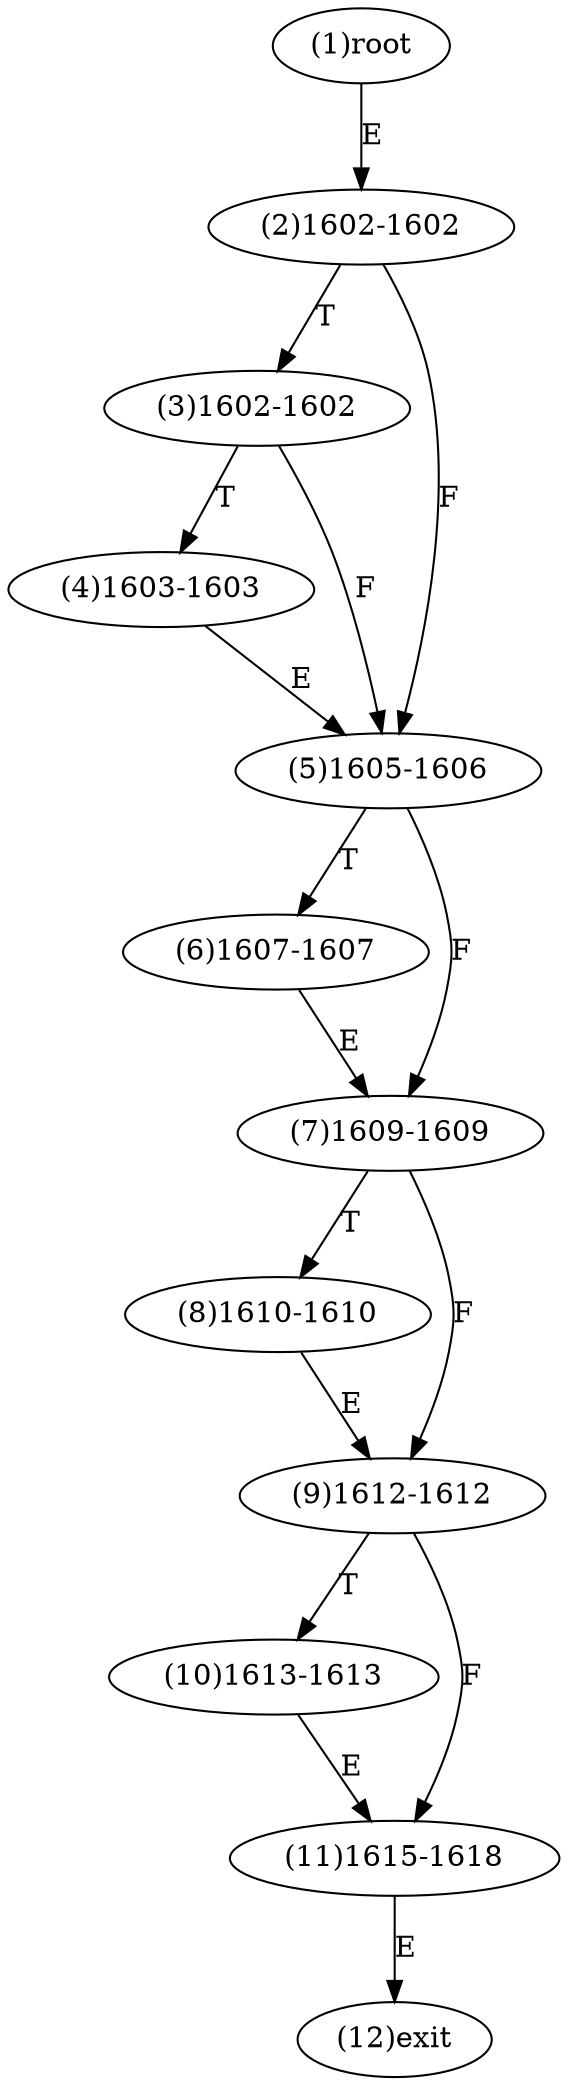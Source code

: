 digraph "" { 
1[ label="(1)root"];
2[ label="(2)1602-1602"];
3[ label="(3)1602-1602"];
4[ label="(4)1603-1603"];
5[ label="(5)1605-1606"];
6[ label="(6)1607-1607"];
7[ label="(7)1609-1609"];
8[ label="(8)1610-1610"];
9[ label="(9)1612-1612"];
10[ label="(10)1613-1613"];
11[ label="(11)1615-1618"];
12[ label="(12)exit"];
1->2[ label="E"];
2->5[ label="F"];
2->3[ label="T"];
3->5[ label="F"];
3->4[ label="T"];
4->5[ label="E"];
5->7[ label="F"];
5->6[ label="T"];
6->7[ label="E"];
7->9[ label="F"];
7->8[ label="T"];
8->9[ label="E"];
9->11[ label="F"];
9->10[ label="T"];
10->11[ label="E"];
11->12[ label="E"];
}